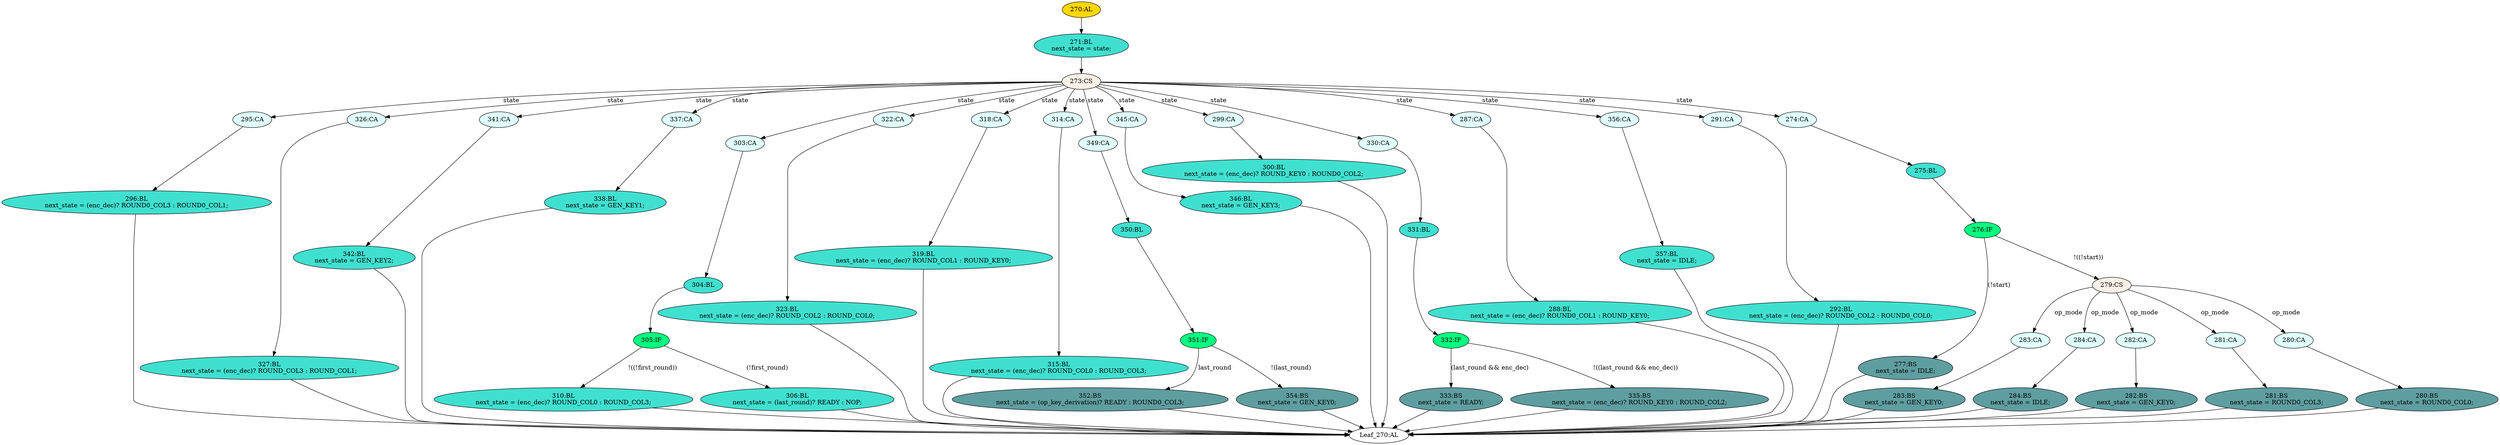 strict digraph "" {
	node [label="\N"];
	"273:CS"	 [ast="<pyverilog.vparser.ast.CaseStatement object at 0x7fd1e8d9c710>",
		fillcolor=linen,
		label="273:CS",
		statements="[]",
		style=filled,
		typ=CaseStatement];
	"295:CA"	 [ast="<pyverilog.vparser.ast.Case object at 0x7fd1e8d71b10>",
		fillcolor=lightcyan,
		label="295:CA",
		statements="[]",
		style=filled,
		typ=Case];
	"273:CS" -> "295:CA"	 [cond="['state']",
		label=state,
		lineno=273];
	"326:CA"	 [ast="<pyverilog.vparser.ast.Case object at 0x7fd1e8d842d0>",
		fillcolor=lightcyan,
		label="326:CA",
		statements="[]",
		style=filled,
		typ=Case];
	"273:CS" -> "326:CA"	 [cond="['state']",
		label=state,
		lineno=273];
	"341:CA"	 [ast="<pyverilog.vparser.ast.Case object at 0x7fd1e8d84e10>",
		fillcolor=lightcyan,
		label="341:CA",
		statements="[]",
		style=filled,
		typ=Case];
	"273:CS" -> "341:CA"	 [cond="['state']",
		label=state,
		lineno=273];
	"337:CA"	 [ast="<pyverilog.vparser.ast.Case object at 0x7fd1e8d84b90>",
		fillcolor=lightcyan,
		label="337:CA",
		statements="[]",
		style=filled,
		typ=Case];
	"273:CS" -> "337:CA"	 [cond="['state']",
		label=state,
		lineno=273];
	"303:CA"	 [ast="<pyverilog.vparser.ast.Case object at 0x7fd1e8d7b1d0>",
		fillcolor=lightcyan,
		label="303:CA",
		statements="[]",
		style=filled,
		typ=Case];
	"273:CS" -> "303:CA"	 [cond="['state']",
		label=state,
		lineno=273];
	"322:CA"	 [ast="<pyverilog.vparser.ast.Case object at 0x7fd1e8d7bf50>",
		fillcolor=lightcyan,
		label="322:CA",
		statements="[]",
		style=filled,
		typ=Case];
	"273:CS" -> "322:CA"	 [cond="['state']",
		label=state,
		lineno=273];
	"318:CA"	 [ast="<pyverilog.vparser.ast.Case object at 0x7fd1e8d7bc10>",
		fillcolor=lightcyan,
		label="318:CA",
		statements="[]",
		style=filled,
		typ=Case];
	"273:CS" -> "318:CA"	 [cond="['state']",
		label=state,
		lineno=273];
	"314:CA"	 [ast="<pyverilog.vparser.ast.Case object at 0x7fd1e8d7b8d0>",
		fillcolor=lightcyan,
		label="314:CA",
		statements="[]",
		style=filled,
		typ=Case];
	"273:CS" -> "314:CA"	 [cond="['state']",
		label=state,
		lineno=273];
	"349:CA"	 [ast="<pyverilog.vparser.ast.Case object at 0x7fd1e8d8c350>",
		fillcolor=lightcyan,
		label="349:CA",
		statements="[]",
		style=filled,
		typ=Case];
	"273:CS" -> "349:CA"	 [cond="['state']",
		label=state,
		lineno=273];
	"345:CA"	 [ast="<pyverilog.vparser.ast.Case object at 0x7fd1e8d8c0d0>",
		fillcolor=lightcyan,
		label="345:CA",
		statements="[]",
		style=filled,
		typ=Case];
	"273:CS" -> "345:CA"	 [cond="['state']",
		label=state,
		lineno=273];
	"299:CA"	 [ast="<pyverilog.vparser.ast.Case object at 0x7fd1e8d71e50>",
		fillcolor=lightcyan,
		label="299:CA",
		statements="[]",
		style=filled,
		typ=Case];
	"273:CS" -> "299:CA"	 [cond="['state']",
		label=state,
		lineno=273];
	"330:CA"	 [ast="<pyverilog.vparser.ast.Case object at 0x7fd1e8d84610>",
		fillcolor=lightcyan,
		label="330:CA",
		statements="[]",
		style=filled,
		typ=Case];
	"273:CS" -> "330:CA"	 [cond="['state']",
		label=state,
		lineno=273];
	"287:CA"	 [ast="<pyverilog.vparser.ast.Case object at 0x7fd1e8d71510>",
		fillcolor=lightcyan,
		label="287:CA",
		statements="[]",
		style=filled,
		typ=Case];
	"273:CS" -> "287:CA"	 [cond="['state']",
		label=state,
		lineno=273];
	"356:CA"	 [ast="<pyverilog.vparser.ast.Case object at 0x7fd1e8d8c890>",
		fillcolor=lightcyan,
		label="356:CA",
		statements="[]",
		style=filled,
		typ=Case];
	"273:CS" -> "356:CA"	 [cond="['state']",
		label=state,
		lineno=273];
	"291:CA"	 [ast="<pyverilog.vparser.ast.Case object at 0x7fd1e8d717d0>",
		fillcolor=lightcyan,
		label="291:CA",
		statements="[]",
		style=filled,
		typ=Case];
	"273:CS" -> "291:CA"	 [cond="['state']",
		label=state,
		lineno=273];
	"274:CA"	 [ast="<pyverilog.vparser.ast.Case object at 0x7fd1e8d9c7d0>",
		fillcolor=lightcyan,
		label="274:CA",
		statements="[]",
		style=filled,
		typ=Case];
	"273:CS" -> "274:CA"	 [cond="['state']",
		label=state,
		lineno=273];
	"282:BS"	 [ast="<pyverilog.vparser.ast.BlockingSubstitution object at 0x7fd1e8d9ce10>",
		fillcolor=cadetblue,
		label="282:BS
next_state = GEN_KEY0;",
		statements="[<pyverilog.vparser.ast.BlockingSubstitution object at 0x7fd1e8d9ce10>]",
		style=filled,
		typ=BlockingSubstitution];
	"Leaf_270:AL"	 [def_var="['next_state']",
		label="Leaf_270:AL"];
	"282:BS" -> "Leaf_270:AL"	 [cond="[]",
		lineno=None];
	"352:BS"	 [ast="<pyverilog.vparser.ast.BlockingSubstitution object at 0x7fd1e8d8c5d0>",
		fillcolor=cadetblue,
		label="352:BS
next_state = (op_key_derivation)? READY : ROUND0_COL3;",
		statements="[<pyverilog.vparser.ast.BlockingSubstitution object at 0x7fd1e8d8c5d0>]",
		style=filled,
		typ=BlockingSubstitution];
	"352:BS" -> "Leaf_270:AL"	 [cond="[]",
		lineno=None];
	"342:BL"	 [ast="<pyverilog.vparser.ast.Block object at 0x7fd1e8d84e90>",
		fillcolor=turquoise,
		label="342:BL
next_state = GEN_KEY2;",
		statements="[<pyverilog.vparser.ast.BlockingSubstitution object at 0x7fd1e8d84ed0>]",
		style=filled,
		typ=Block];
	"342:BL" -> "Leaf_270:AL"	 [cond="[]",
		lineno=None];
	"323:BL"	 [ast="<pyverilog.vparser.ast.Block object at 0x7fd1e8d7bfd0>",
		fillcolor=turquoise,
		label="323:BL
next_state = (enc_dec)? ROUND_COL2 : ROUND_COL0;",
		statements="[<pyverilog.vparser.ast.BlockingSubstitution object at 0x7fd1e8d84050>]",
		style=filled,
		typ=Block];
	"323:BL" -> "Leaf_270:AL"	 [cond="[]",
		lineno=None];
	"270:AL"	 [ast="<pyverilog.vparser.ast.Always object at 0x7fd1e8d8cb90>",
		clk_sens=False,
		fillcolor=gold,
		label="270:AL",
		sens="['ROUND0_COL1', 'ROUND_KEY0', 'ROUND0_COL2', 'ROUND_COL2', 'ROUND_COL1', 'ROUND_COL0', 'state', 'enc_dec', 'GEN_KEY3', 'last_round', '\
ROUND_COL3', 'IDLE', 'op_key_derivation', 'ROUND0_COL3', 'READY', 'GEN_KEY2', 'NOP', 'ROUND0_COL0', 'GEN_KEY0', 'GEN_KEY1']",
		statements="[]",
		style=filled,
		typ=Always,
		use_var="['ROUND_KEY0', 'last_round', 'GEN_KEY2', 'GEN_KEY3', 'GEN_KEY0', 'GEN_KEY1', 'state', 'enc_dec', 'start', 'IDLE', 'op_key_derivation', '\
ROUND0_COL2', 'ROUND0_COL3', 'ROUND0_COL0', 'ROUND0_COL1', 'READY', 'op_mode', 'ROUND_COL3', 'ROUND_COL2', 'ROUND_COL1', 'ROUND_\
COL0', 'first_round', 'NOP']"];
	"271:BL"	 [ast="<pyverilog.vparser.ast.Block object at 0x7fd1e8d8cc90>",
		fillcolor=turquoise,
		label="271:BL
next_state = state;",
		statements="[<pyverilog.vparser.ast.BlockingSubstitution object at 0x7fd1e8d8ccd0>]",
		style=filled,
		typ=Block];
	"270:AL" -> "271:BL"	 [cond="[]",
		lineno=None];
	"284:BS"	 [ast="<pyverilog.vparser.ast.BlockingSubstitution object at 0x7fd1e8d711d0>",
		fillcolor=cadetblue,
		label="284:BS
next_state = IDLE;",
		statements="[<pyverilog.vparser.ast.BlockingSubstitution object at 0x7fd1e8d711d0>]",
		style=filled,
		typ=BlockingSubstitution];
	"284:BS" -> "Leaf_270:AL"	 [cond="[]",
		lineno=None];
	"283:CA"	 [ast="<pyverilog.vparser.ast.Case object at 0x7fd1e8d9cf50>",
		fillcolor=lightcyan,
		label="283:CA",
		statements="[]",
		style=filled,
		typ=Case];
	"283:BS"	 [ast="<pyverilog.vparser.ast.BlockingSubstitution object at 0x7fd1e8d71050>",
		fillcolor=cadetblue,
		label="283:BS
next_state = GEN_KEY0;",
		statements="[<pyverilog.vparser.ast.BlockingSubstitution object at 0x7fd1e8d71050>]",
		style=filled,
		typ=BlockingSubstitution];
	"283:CA" -> "283:BS"	 [cond="[]",
		lineno=None];
	"296:BL"	 [ast="<pyverilog.vparser.ast.Block object at 0x7fd1e8d71b90>",
		fillcolor=turquoise,
		label="296:BL
next_state = (enc_dec)? ROUND0_COL3 : ROUND0_COL1;",
		statements="[<pyverilog.vparser.ast.BlockingSubstitution object at 0x7fd1e8d71bd0>]",
		style=filled,
		typ=Block];
	"295:CA" -> "296:BL"	 [cond="[]",
		lineno=None];
	"350:BL"	 [ast="<pyverilog.vparser.ast.Block object at 0x7fd1e8d8c3d0>",
		fillcolor=turquoise,
		label="350:BL",
		statements="[]",
		style=filled,
		typ=Block];
	"351:IF"	 [ast="<pyverilog.vparser.ast.IfStatement object at 0x7fd1e8d8c410>",
		fillcolor=springgreen,
		label="351:IF",
		statements="[]",
		style=filled,
		typ=IfStatement];
	"350:BL" -> "351:IF"	 [cond="[]",
		lineno=None];
	"327:BL"	 [ast="<pyverilog.vparser.ast.Block object at 0x7fd1e8d84350>",
		fillcolor=turquoise,
		label="327:BL
next_state = (enc_dec)? ROUND_COL3 : ROUND_COL1;",
		statements="[<pyverilog.vparser.ast.BlockingSubstitution object at 0x7fd1e8d84390>]",
		style=filled,
		typ=Block];
	"326:CA" -> "327:BL"	 [cond="[]",
		lineno=None];
	"331:BL"	 [ast="<pyverilog.vparser.ast.Block object at 0x7fd1e8d84690>",
		fillcolor=turquoise,
		label="331:BL",
		statements="[]",
		style=filled,
		typ=Block];
	"332:IF"	 [ast="<pyverilog.vparser.ast.IfStatement object at 0x7fd1e8d846d0>",
		fillcolor=springgreen,
		label="332:IF",
		statements="[]",
		style=filled,
		typ=IfStatement];
	"331:BL" -> "332:IF"	 [cond="[]",
		lineno=None];
	"354:BS"	 [ast="<pyverilog.vparser.ast.BlockingSubstitution object at 0x7fd1e8d8c450>",
		fillcolor=cadetblue,
		label="354:BS
next_state = GEN_KEY0;",
		statements="[<pyverilog.vparser.ast.BlockingSubstitution object at 0x7fd1e8d8c450>]",
		style=filled,
		typ=BlockingSubstitution];
	"354:BS" -> "Leaf_270:AL"	 [cond="[]",
		lineno=None];
	"277:BS"	 [ast="<pyverilog.vparser.ast.BlockingSubstitution object at 0x7fd1e8d71350>",
		fillcolor=cadetblue,
		label="277:BS
next_state = IDLE;",
		statements="[<pyverilog.vparser.ast.BlockingSubstitution object at 0x7fd1e8d71350>]",
		style=filled,
		typ=BlockingSubstitution];
	"277:BS" -> "Leaf_270:AL"	 [cond="[]",
		lineno=None];
	"341:CA" -> "342:BL"	 [cond="[]",
		lineno=None];
	"338:BL"	 [ast="<pyverilog.vparser.ast.Block object at 0x7fd1e8d84c10>",
		fillcolor=turquoise,
		label="338:BL
next_state = GEN_KEY1;",
		statements="[<pyverilog.vparser.ast.BlockingSubstitution object at 0x7fd1e8d84c50>]",
		style=filled,
		typ=Block];
	"337:CA" -> "338:BL"	 [cond="[]",
		lineno=None];
	"304:BL"	 [ast="<pyverilog.vparser.ast.Block object at 0x7fd1e8d7b250>",
		fillcolor=turquoise,
		label="304:BL",
		statements="[]",
		style=filled,
		typ=Block];
	"303:CA" -> "304:BL"	 [cond="[]",
		lineno=None];
	"333:BS"	 [ast="<pyverilog.vparser.ast.BlockingSubstitution object at 0x7fd1e8d84950>",
		fillcolor=cadetblue,
		label="333:BS
next_state = READY;",
		statements="[<pyverilog.vparser.ast.BlockingSubstitution object at 0x7fd1e8d84950>]",
		style=filled,
		typ=BlockingSubstitution];
	"333:BS" -> "Leaf_270:AL"	 [cond="[]",
		lineno=None];
	"305:IF"	 [ast="<pyverilog.vparser.ast.IfStatement object at 0x7fd1e8d7b290>",
		fillcolor=springgreen,
		label="305:IF",
		statements="[]",
		style=filled,
		typ=IfStatement];
	"310:BL"	 [ast="<pyverilog.vparser.ast.Block object at 0x7fd1e8d7b2d0>",
		fillcolor=turquoise,
		label="310:BL
next_state = (enc_dec)? ROUND_COL0 : ROUND_COL3;",
		statements="[<pyverilog.vparser.ast.BlockingSubstitution object at 0x7fd1e8d7b310>]",
		style=filled,
		typ=Block];
	"305:IF" -> "310:BL"	 [cond="['first_round']",
		label="!((!first_round))",
		lineno=305];
	"306:BL"	 [ast="<pyverilog.vparser.ast.Block object at 0x7fd1e8d7b590>",
		fillcolor=turquoise,
		label="306:BL
next_state = (last_round)? READY : NOP;",
		statements="[<pyverilog.vparser.ast.BlockingSubstitution object at 0x7fd1e8d7b5d0>]",
		style=filled,
		typ=Block];
	"305:IF" -> "306:BL"	 [cond="['first_round']",
		label="(!first_round)",
		lineno=305];
	"335:BS"	 [ast="<pyverilog.vparser.ast.BlockingSubstitution object at 0x7fd1e8d84710>",
		fillcolor=cadetblue,
		label="335:BS
next_state = (enc_dec)? ROUND_KEY0 : ROUND_COL2;",
		statements="[<pyverilog.vparser.ast.BlockingSubstitution object at 0x7fd1e8d84710>]",
		style=filled,
		typ=BlockingSubstitution];
	"335:BS" -> "Leaf_270:AL"	 [cond="[]",
		lineno=None];
	"280:BS"	 [ast="<pyverilog.vparser.ast.BlockingSubstitution object at 0x7fd1e8d9ca10>",
		fillcolor=cadetblue,
		label="280:BS
next_state = ROUND0_COL0;",
		statements="[<pyverilog.vparser.ast.BlockingSubstitution object at 0x7fd1e8d9ca10>]",
		style=filled,
		typ=BlockingSubstitution];
	"280:BS" -> "Leaf_270:AL"	 [cond="[]",
		lineno=None];
	"319:BL"	 [ast="<pyverilog.vparser.ast.Block object at 0x7fd1e8d7bc90>",
		fillcolor=turquoise,
		label="319:BL
next_state = (enc_dec)? ROUND_COL1 : ROUND_KEY0;",
		statements="[<pyverilog.vparser.ast.BlockingSubstitution object at 0x7fd1e8d7bcd0>]",
		style=filled,
		typ=Block];
	"319:BL" -> "Leaf_270:AL"	 [cond="[]",
		lineno=None];
	"288:BL"	 [ast="<pyverilog.vparser.ast.Block object at 0x7fd1e8d71590>",
		fillcolor=turquoise,
		label="288:BL
next_state = (enc_dec)? ROUND0_COL1 : ROUND_KEY0;",
		statements="[<pyverilog.vparser.ast.BlockingSubstitution object at 0x7fd1e8d715d0>]",
		style=filled,
		typ=Block];
	"288:BL" -> "Leaf_270:AL"	 [cond="[]",
		lineno=None];
	"275:BL"	 [ast="<pyverilog.vparser.ast.Block object at 0x7fd1e8d9c850>",
		fillcolor=turquoise,
		label="275:BL",
		statements="[]",
		style=filled,
		typ=Block];
	"276:IF"	 [ast="<pyverilog.vparser.ast.IfStatement object at 0x7fd1e8d9c890>",
		fillcolor=springgreen,
		label="276:IF",
		statements="[]",
		style=filled,
		typ=IfStatement];
	"275:BL" -> "276:IF"	 [cond="[]",
		lineno=None];
	"315:BL"	 [ast="<pyverilog.vparser.ast.Block object at 0x7fd1e8d7b950>",
		fillcolor=turquoise,
		label="315:BL
next_state = (enc_dec)? ROUND_COL0 : ROUND_COL3;",
		statements="[<pyverilog.vparser.ast.BlockingSubstitution object at 0x7fd1e8d7b990>]",
		style=filled,
		typ=Block];
	"315:BL" -> "Leaf_270:AL"	 [cond="[]",
		lineno=None];
	"322:CA" -> "323:BL"	 [cond="[]",
		lineno=None];
	"281:BS"	 [ast="<pyverilog.vparser.ast.BlockingSubstitution object at 0x7fd1e8d9cc10>",
		fillcolor=cadetblue,
		label="281:BS
next_state = ROUND0_COL3;",
		statements="[<pyverilog.vparser.ast.BlockingSubstitution object at 0x7fd1e8d9cc10>]",
		style=filled,
		typ=BlockingSubstitution];
	"281:BS" -> "Leaf_270:AL"	 [cond="[]",
		lineno=None];
	"318:CA" -> "319:BL"	 [cond="[]",
		lineno=None];
	"283:BS" -> "Leaf_270:AL"	 [cond="[]",
		lineno=None];
	"346:BL"	 [ast="<pyverilog.vparser.ast.Block object at 0x7fd1e8d8c150>",
		fillcolor=turquoise,
		label="346:BL
next_state = GEN_KEY3;",
		statements="[<pyverilog.vparser.ast.BlockingSubstitution object at 0x7fd1e8d8c190>]",
		style=filled,
		typ=Block];
	"346:BL" -> "Leaf_270:AL"	 [cond="[]",
		lineno=None];
	"279:CS"	 [ast="<pyverilog.vparser.ast.CaseStatement object at 0x7fd1e8d9c910>",
		fillcolor=linen,
		label="279:CS",
		statements="[]",
		style=filled,
		typ=CaseStatement];
	"279:CS" -> "283:CA"	 [cond="['op_mode']",
		label=op_mode,
		lineno=279];
	"284:CA"	 [ast="<pyverilog.vparser.ast.Case object at 0x7fd1e8d71190>",
		fillcolor=lightcyan,
		label="284:CA",
		statements="[]",
		style=filled,
		typ=Case];
	"279:CS" -> "284:CA"	 [cond="['op_mode']",
		label=op_mode,
		lineno=279];
	"282:CA"	 [ast="<pyverilog.vparser.ast.Case object at 0x7fd1e8d9cd50>",
		fillcolor=lightcyan,
		label="282:CA",
		statements="[]",
		style=filled,
		typ=Case];
	"279:CS" -> "282:CA"	 [cond="['op_mode']",
		label=op_mode,
		lineno=279];
	"281:CA"	 [ast="<pyverilog.vparser.ast.Case object at 0x7fd1e8d9cb90>",
		fillcolor=lightcyan,
		label="281:CA",
		statements="[]",
		style=filled,
		typ=Case];
	"279:CS" -> "281:CA"	 [cond="['op_mode']",
		label=op_mode,
		lineno=279];
	"280:CA"	 [ast="<pyverilog.vparser.ast.Case object at 0x7fd1e8d9c990>",
		fillcolor=lightcyan,
		label="280:CA",
		statements="[]",
		style=filled,
		typ=Case];
	"279:CS" -> "280:CA"	 [cond="['op_mode']",
		label=op_mode,
		lineno=279];
	"357:BL"	 [ast="<pyverilog.vparser.ast.Block object at 0x7fd1e8d8c910>",
		fillcolor=turquoise,
		label="357:BL
next_state = IDLE;",
		statements="[<pyverilog.vparser.ast.BlockingSubstitution object at 0x7fd1e8d8c950>]",
		style=filled,
		typ=Block];
	"357:BL" -> "Leaf_270:AL"	 [cond="[]",
		lineno=None];
	"314:CA" -> "315:BL"	 [cond="[]",
		lineno=None];
	"349:CA" -> "350:BL"	 [cond="[]",
		lineno=None];
	"292:BL"	 [ast="<pyverilog.vparser.ast.Block object at 0x7fd1e8d71850>",
		fillcolor=turquoise,
		label="292:BL
next_state = (enc_dec)? ROUND0_COL2 : ROUND0_COL0;",
		statements="[<pyverilog.vparser.ast.BlockingSubstitution object at 0x7fd1e8d71890>]",
		style=filled,
		typ=Block];
	"292:BL" -> "Leaf_270:AL"	 [cond="[]",
		lineno=None];
	"345:CA" -> "346:BL"	 [cond="[]",
		lineno=None];
	"300:BL"	 [ast="<pyverilog.vparser.ast.Block object at 0x7fd1e8d71ed0>",
		fillcolor=turquoise,
		label="300:BL
next_state = (enc_dec)? ROUND_KEY0 : ROUND0_COL2;",
		statements="[<pyverilog.vparser.ast.BlockingSubstitution object at 0x7fd1e8d71f10>]",
		style=filled,
		typ=Block];
	"299:CA" -> "300:BL"	 [cond="[]",
		lineno=None];
	"284:CA" -> "284:BS"	 [cond="[]",
		lineno=None];
	"332:IF" -> "333:BS"	 [cond="['last_round', 'enc_dec']",
		label="(last_round && enc_dec)",
		lineno=332];
	"332:IF" -> "335:BS"	 [cond="['last_round', 'enc_dec']",
		label="!((last_round && enc_dec))",
		lineno=332];
	"282:CA" -> "282:BS"	 [cond="[]",
		lineno=None];
	"330:CA" -> "331:BL"	 [cond="[]",
		lineno=None];
	"304:BL" -> "305:IF"	 [cond="[]",
		lineno=None];
	"281:CA" -> "281:BS"	 [cond="[]",
		lineno=None];
	"296:BL" -> "Leaf_270:AL"	 [cond="[]",
		lineno=None];
	"338:BL" -> "Leaf_270:AL"	 [cond="[]",
		lineno=None];
	"310:BL" -> "Leaf_270:AL"	 [cond="[]",
		lineno=None];
	"287:CA" -> "288:BL"	 [cond="[]",
		lineno=None];
	"276:IF" -> "277:BS"	 [cond="['start']",
		label="(!start)",
		lineno=276];
	"276:IF" -> "279:CS"	 [cond="['start']",
		label="!((!start))",
		lineno=276];
	"351:IF" -> "352:BS"	 [cond="['last_round']",
		label=last_round,
		lineno=351];
	"351:IF" -> "354:BS"	 [cond="['last_round']",
		label="!(last_round)",
		lineno=351];
	"300:BL" -> "Leaf_270:AL"	 [cond="[]",
		lineno=None];
	"356:CA" -> "357:BL"	 [cond="[]",
		lineno=None];
	"306:BL" -> "Leaf_270:AL"	 [cond="[]",
		lineno=None];
	"271:BL" -> "273:CS"	 [cond="[]",
		lineno=None];
	"327:BL" -> "Leaf_270:AL"	 [cond="[]",
		lineno=None];
	"280:CA" -> "280:BS"	 [cond="[]",
		lineno=None];
	"291:CA" -> "292:BL"	 [cond="[]",
		lineno=None];
	"274:CA" -> "275:BL"	 [cond="[]",
		lineno=None];
}
